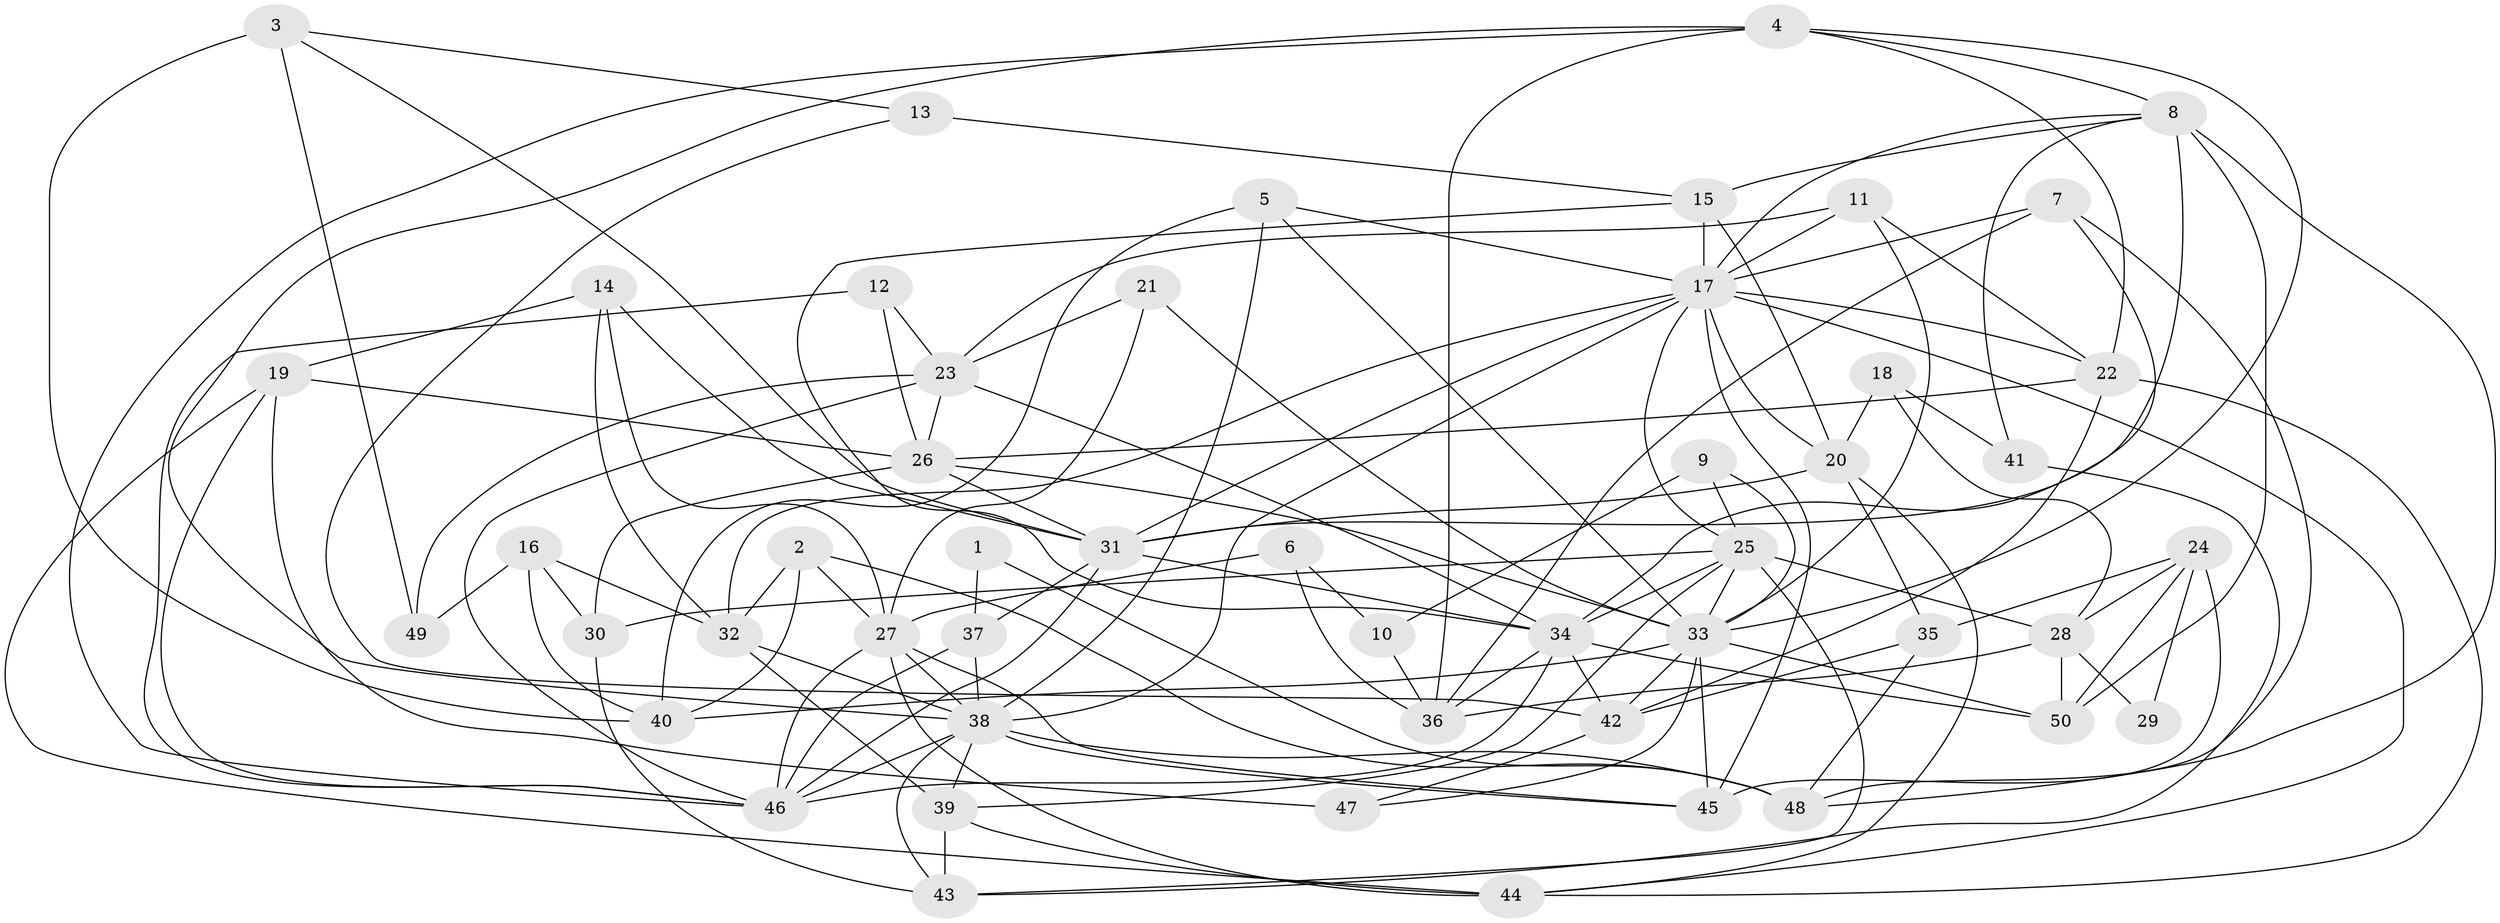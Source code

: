 // original degree distribution, {3: 0.24242424242424243, 2: 0.15151515151515152, 6: 0.1414141414141414, 4: 0.2828282828282828, 5: 0.15151515151515152, 7: 0.020202020202020204, 9: 0.010101010101010102}
// Generated by graph-tools (version 1.1) at 2025/37/03/04/25 23:37:14]
// undirected, 50 vertices, 134 edges
graph export_dot {
  node [color=gray90,style=filled];
  1;
  2;
  3;
  4;
  5;
  6;
  7;
  8;
  9;
  10;
  11;
  12;
  13;
  14;
  15;
  16;
  17;
  18;
  19;
  20;
  21;
  22;
  23;
  24;
  25;
  26;
  27;
  28;
  29;
  30;
  31;
  32;
  33;
  34;
  35;
  36;
  37;
  38;
  39;
  40;
  41;
  42;
  43;
  44;
  45;
  46;
  47;
  48;
  49;
  50;
  1 -- 37 [weight=1.0];
  1 -- 48 [weight=1.0];
  2 -- 27 [weight=1.0];
  2 -- 32 [weight=1.0];
  2 -- 40 [weight=1.0];
  2 -- 48 [weight=1.0];
  3 -- 13 [weight=1.0];
  3 -- 31 [weight=1.0];
  3 -- 40 [weight=1.0];
  3 -- 49 [weight=1.0];
  4 -- 8 [weight=1.0];
  4 -- 22 [weight=1.0];
  4 -- 33 [weight=1.0];
  4 -- 36 [weight=1.0];
  4 -- 38 [weight=1.0];
  4 -- 46 [weight=1.0];
  5 -- 17 [weight=1.0];
  5 -- 33 [weight=1.0];
  5 -- 38 [weight=1.0];
  5 -- 40 [weight=1.0];
  6 -- 10 [weight=1.0];
  6 -- 27 [weight=2.0];
  6 -- 36 [weight=1.0];
  7 -- 17 [weight=1.0];
  7 -- 34 [weight=1.0];
  7 -- 36 [weight=1.0];
  7 -- 48 [weight=1.0];
  8 -- 15 [weight=2.0];
  8 -- 17 [weight=1.0];
  8 -- 31 [weight=1.0];
  8 -- 41 [weight=1.0];
  8 -- 48 [weight=1.0];
  8 -- 50 [weight=1.0];
  9 -- 10 [weight=1.0];
  9 -- 25 [weight=1.0];
  9 -- 33 [weight=1.0];
  10 -- 36 [weight=1.0];
  11 -- 17 [weight=1.0];
  11 -- 22 [weight=1.0];
  11 -- 23 [weight=1.0];
  11 -- 33 [weight=1.0];
  12 -- 23 [weight=1.0];
  12 -- 26 [weight=1.0];
  12 -- 46 [weight=1.0];
  13 -- 15 [weight=2.0];
  13 -- 42 [weight=1.0];
  14 -- 19 [weight=1.0];
  14 -- 27 [weight=1.0];
  14 -- 31 [weight=1.0];
  14 -- 32 [weight=1.0];
  15 -- 17 [weight=1.0];
  15 -- 20 [weight=1.0];
  15 -- 34 [weight=1.0];
  16 -- 30 [weight=2.0];
  16 -- 32 [weight=2.0];
  16 -- 40 [weight=1.0];
  16 -- 49 [weight=1.0];
  17 -- 20 [weight=1.0];
  17 -- 22 [weight=2.0];
  17 -- 25 [weight=1.0];
  17 -- 31 [weight=1.0];
  17 -- 32 [weight=1.0];
  17 -- 38 [weight=1.0];
  17 -- 44 [weight=1.0];
  17 -- 45 [weight=1.0];
  18 -- 20 [weight=1.0];
  18 -- 28 [weight=1.0];
  18 -- 41 [weight=2.0];
  19 -- 26 [weight=1.0];
  19 -- 44 [weight=1.0];
  19 -- 46 [weight=1.0];
  19 -- 47 [weight=2.0];
  20 -- 31 [weight=1.0];
  20 -- 35 [weight=1.0];
  20 -- 44 [weight=1.0];
  21 -- 23 [weight=1.0];
  21 -- 27 [weight=1.0];
  21 -- 33 [weight=1.0];
  22 -- 26 [weight=1.0];
  22 -- 42 [weight=1.0];
  22 -- 44 [weight=1.0];
  23 -- 26 [weight=1.0];
  23 -- 34 [weight=1.0];
  23 -- 46 [weight=1.0];
  23 -- 49 [weight=1.0];
  24 -- 28 [weight=1.0];
  24 -- 29 [weight=1.0];
  24 -- 35 [weight=2.0];
  24 -- 45 [weight=1.0];
  24 -- 50 [weight=1.0];
  25 -- 28 [weight=1.0];
  25 -- 30 [weight=1.0];
  25 -- 33 [weight=1.0];
  25 -- 34 [weight=1.0];
  25 -- 39 [weight=1.0];
  25 -- 43 [weight=1.0];
  26 -- 30 [weight=1.0];
  26 -- 31 [weight=1.0];
  26 -- 33 [weight=1.0];
  27 -- 38 [weight=1.0];
  27 -- 44 [weight=1.0];
  27 -- 45 [weight=1.0];
  27 -- 46 [weight=1.0];
  28 -- 29 [weight=2.0];
  28 -- 36 [weight=1.0];
  28 -- 50 [weight=1.0];
  30 -- 43 [weight=1.0];
  31 -- 34 [weight=1.0];
  31 -- 37 [weight=2.0];
  31 -- 46 [weight=1.0];
  32 -- 38 [weight=1.0];
  32 -- 39 [weight=2.0];
  33 -- 40 [weight=1.0];
  33 -- 42 [weight=1.0];
  33 -- 45 [weight=1.0];
  33 -- 47 [weight=1.0];
  33 -- 50 [weight=1.0];
  34 -- 36 [weight=1.0];
  34 -- 42 [weight=1.0];
  34 -- 46 [weight=1.0];
  34 -- 50 [weight=1.0];
  35 -- 42 [weight=1.0];
  35 -- 48 [weight=3.0];
  37 -- 38 [weight=1.0];
  37 -- 46 [weight=1.0];
  38 -- 39 [weight=1.0];
  38 -- 43 [weight=1.0];
  38 -- 45 [weight=1.0];
  38 -- 46 [weight=1.0];
  38 -- 48 [weight=1.0];
  39 -- 43 [weight=1.0];
  39 -- 44 [weight=1.0];
  41 -- 43 [weight=1.0];
  42 -- 47 [weight=1.0];
}
